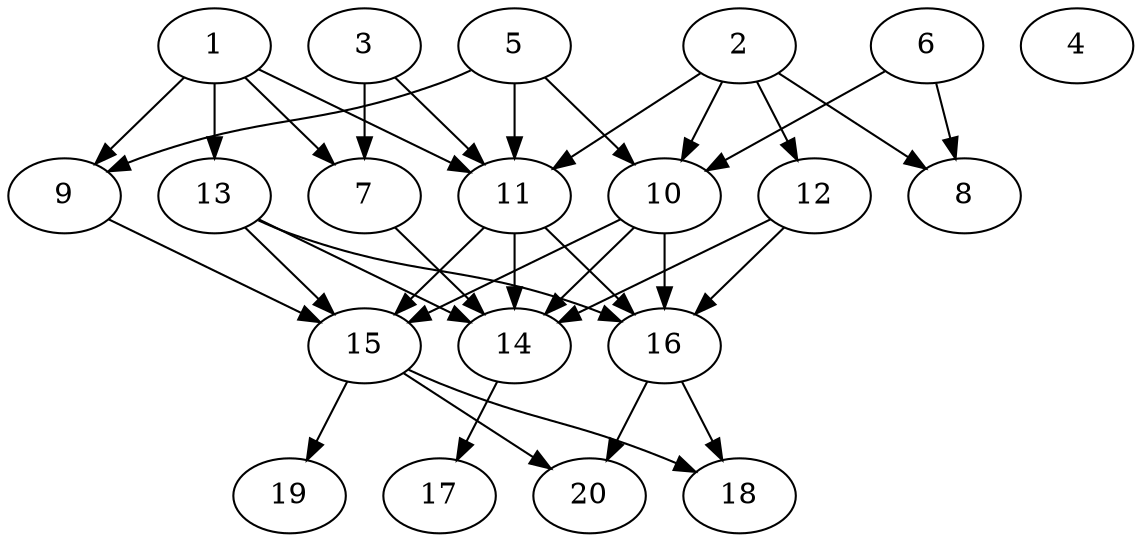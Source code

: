 // DAG automatically generated by daggen at Tue Jul 23 14:23:30 2019
// ./daggen --dot -n 20 --ccr 0.5 --fat 0.6 --regular 0.5 --density 0.6 --mindata 5242880 --maxdata 52428800 
digraph G {
  1 [size="65257472", alpha="0.18", expect_size="32628736"] 
  1 -> 7 [size ="32628736"]
  1 -> 9 [size ="32628736"]
  1 -> 11 [size ="32628736"]
  1 -> 13 [size ="32628736"]
  2 [size="59355136", alpha="0.08", expect_size="29677568"] 
  2 -> 8 [size ="29677568"]
  2 -> 10 [size ="29677568"]
  2 -> 11 [size ="29677568"]
  2 -> 12 [size ="29677568"]
  3 [size="23304192", alpha="0.08", expect_size="11652096"] 
  3 -> 7 [size ="11652096"]
  3 -> 11 [size ="11652096"]
  4 [size="49627136", alpha="0.12", expect_size="24813568"] 
  5 [size="12005376", alpha="0.20", expect_size="6002688"] 
  5 -> 9 [size ="6002688"]
  5 -> 10 [size ="6002688"]
  5 -> 11 [size ="6002688"]
  6 [size="87252992", alpha="0.19", expect_size="43626496"] 
  6 -> 8 [size ="43626496"]
  6 -> 10 [size ="43626496"]
  7 [size="35225600", alpha="0.20", expect_size="17612800"] 
  7 -> 14 [size ="17612800"]
  8 [size="36710400", alpha="0.14", expect_size="18355200"] 
  9 [size="93677568", alpha="0.03", expect_size="46838784"] 
  9 -> 15 [size ="46838784"]
  10 [size="61745152", alpha="0.04", expect_size="30872576"] 
  10 -> 14 [size ="30872576"]
  10 -> 15 [size ="30872576"]
  10 -> 16 [size ="30872576"]
  11 [size="51181568", alpha="0.15", expect_size="25590784"] 
  11 -> 14 [size ="25590784"]
  11 -> 15 [size ="25590784"]
  11 -> 16 [size ="25590784"]
  12 [size="40478720", alpha="0.02", expect_size="20239360"] 
  12 -> 14 [size ="20239360"]
  12 -> 16 [size ="20239360"]
  13 [size="76294144", alpha="0.08", expect_size="38147072"] 
  13 -> 14 [size ="38147072"]
  13 -> 15 [size ="38147072"]
  13 -> 16 [size ="38147072"]
  14 [size="21305344", alpha="0.01", expect_size="10652672"] 
  14 -> 17 [size ="10652672"]
  15 [size="80248832", alpha="0.02", expect_size="40124416"] 
  15 -> 18 [size ="40124416"]
  15 -> 19 [size ="40124416"]
  15 -> 20 [size ="40124416"]
  16 [size="79046656", alpha="0.06", expect_size="39523328"] 
  16 -> 18 [size ="39523328"]
  16 -> 20 [size ="39523328"]
  17 [size="74229760", alpha="0.14", expect_size="37114880"] 
  18 [size="71993344", alpha="0.08", expect_size="35996672"] 
  19 [size="44011520", alpha="0.07", expect_size="22005760"] 
  20 [size="59197440", alpha="0.01", expect_size="29598720"] 
}

